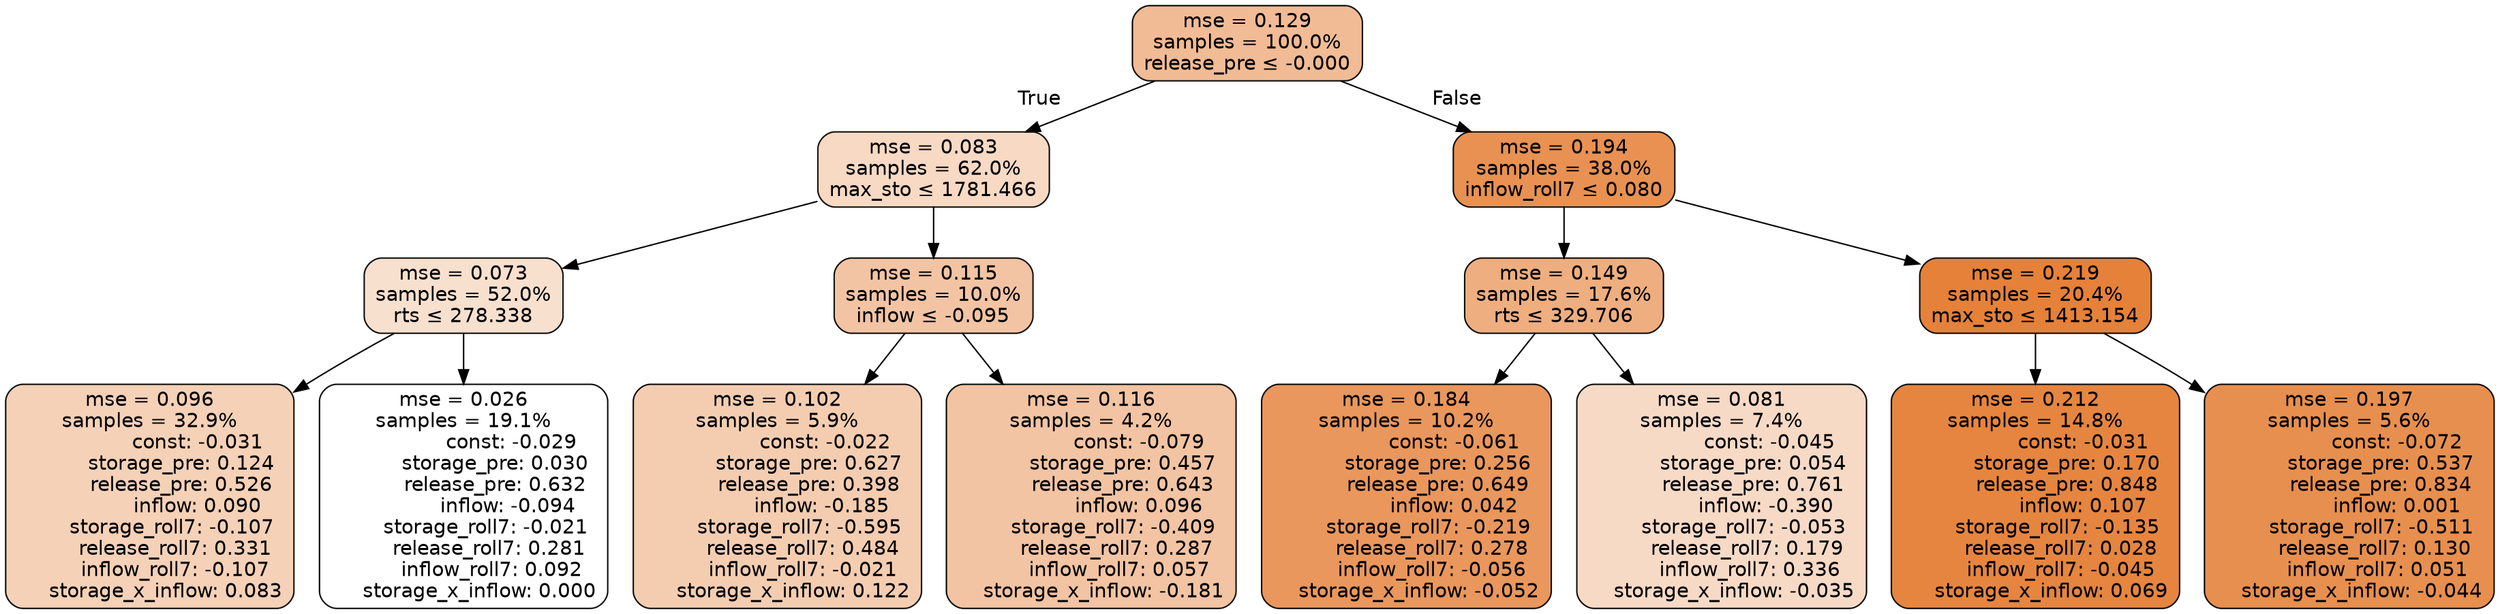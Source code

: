 digraph tree {
bgcolor="transparent"
node [shape=rectangle, style="filled, rounded", color="black", fontname=helvetica] ;
edge [fontname=helvetica] ;
	"0" [label="mse = 0.129
samples = 100.0%
release_pre &le; -0.000", fillcolor="#f1bb95"]
	"1" [label="mse = 0.083
samples = 62.0%
max_sto &le; 1781.466", fillcolor="#f7d9c4"]
	"2" [label="mse = 0.073
samples = 52.0%
rts &le; 278.338", fillcolor="#f8e0ce"]
	"3" [label="mse = 0.096
samples = 32.9%
               const: -0.031
          storage_pre: 0.124
          release_pre: 0.526
               inflow: 0.090
       storage_roll7: -0.107
        release_roll7: 0.331
        inflow_roll7: -0.107
     storage_x_inflow: 0.083", fillcolor="#f5d1b7"]
	"4" [label="mse = 0.026
samples = 19.1%
               const: -0.029
          storage_pre: 0.030
          release_pre: 0.632
              inflow: -0.094
       storage_roll7: -0.021
        release_roll7: 0.281
         inflow_roll7: 0.092
     storage_x_inflow: 0.000", fillcolor="#ffffff"]
	"5" [label="mse = 0.115
samples = 10.0%
inflow &le; -0.095", fillcolor="#f3c4a3"]
	"6" [label="mse = 0.102
samples = 5.9%
               const: -0.022
          storage_pre: 0.627
          release_pre: 0.398
              inflow: -0.185
       storage_roll7: -0.595
        release_roll7: 0.484
        inflow_roll7: -0.021
     storage_x_inflow: 0.122", fillcolor="#f4cdb1"]
	"7" [label="mse = 0.116
samples = 4.2%
               const: -0.079
          storage_pre: 0.457
          release_pre: 0.643
               inflow: 0.096
       storage_roll7: -0.409
        release_roll7: 0.287
         inflow_roll7: 0.057
    storage_x_inflow: -0.181", fillcolor="#f2c4a3"]
	"8" [label="mse = 0.194
samples = 38.0%
inflow_roll7 &le; 0.080", fillcolor="#e89152"]
	"9" [label="mse = 0.149
samples = 17.6%
rts &le; 329.706", fillcolor="#eeae80"]
	"10" [label="mse = 0.184
samples = 10.2%
               const: -0.061
          storage_pre: 0.256
          release_pre: 0.649
               inflow: 0.042
       storage_roll7: -0.219
        release_roll7: 0.278
        inflow_roll7: -0.056
    storage_x_inflow: -0.052", fillcolor="#e9975d"]
	"11" [label="mse = 0.081
samples = 7.4%
               const: -0.045
          storage_pre: 0.054
          release_pre: 0.761
              inflow: -0.390
       storage_roll7: -0.053
        release_roll7: 0.179
         inflow_roll7: 0.336
    storage_x_inflow: -0.035", fillcolor="#f7dac6"]
	"12" [label="mse = 0.219
samples = 20.4%
max_sto &le; 1413.154", fillcolor="#e58139"]
	"13" [label="mse = 0.212
samples = 14.8%
               const: -0.031
          storage_pre: 0.170
          release_pre: 0.848
               inflow: 0.107
       storage_roll7: -0.135
        release_roll7: 0.028
        inflow_roll7: -0.045
     storage_x_inflow: 0.069", fillcolor="#e58540"]
	"14" [label="mse = 0.197
samples = 5.6%
               const: -0.072
          storage_pre: 0.537
          release_pre: 0.834
               inflow: 0.001
       storage_roll7: -0.511
        release_roll7: 0.130
         inflow_roll7: 0.051
    storage_x_inflow: -0.044", fillcolor="#e78f4f"]

	"0" -> "1" [labeldistance=2.5, labelangle=45, headlabel="True"]
	"1" -> "2"
	"2" -> "3"
	"2" -> "4"
	"1" -> "5"
	"5" -> "6"
	"5" -> "7"
	"0" -> "8" [labeldistance=2.5, labelangle=-45, headlabel="False"]
	"8" -> "9"
	"9" -> "10"
	"9" -> "11"
	"8" -> "12"
	"12" -> "13"
	"12" -> "14"
}